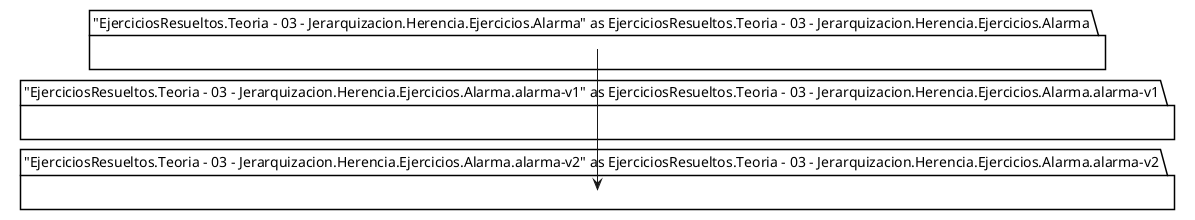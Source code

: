 @startuml packages
set namespaceSeparator none
package "EjerciciosResueltos.Teoria - 03 - Jerarquizacion.Herencia.Ejercicios.Alarma" as EjerciciosResueltos.Teoria - 03 - Jerarquizacion.Herencia.Ejercicios.Alarma {
}
package "EjerciciosResueltos.Teoria - 03 - Jerarquizacion.Herencia.Ejercicios.Alarma.alarma-v1" as EjerciciosResueltos.Teoria - 03 - Jerarquizacion.Herencia.Ejercicios.Alarma.alarma-v1 {
}
package "EjerciciosResueltos.Teoria - 03 - Jerarquizacion.Herencia.Ejercicios.Alarma.alarma-v2" as EjerciciosResueltos.Teoria - 03 - Jerarquizacion.Herencia.Ejercicios.Alarma.alarma-v2 {
}
@enduml
